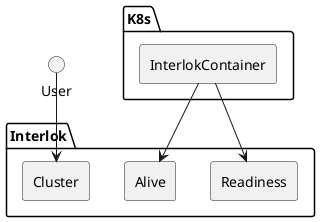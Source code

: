 ```plantuml
@startuml
skinparam componentStyle rectangle

package "Interlok" as Interlok {
  [Readiness]
  [Alive]
  [Cluster]
}

package "K8s" as K8s {
  [InterlokContainer]
}

[InterlokContainer] --> [Readiness]
[InterlokContainer] --> [Alive]
User --> [Cluster]
@enduml
```
